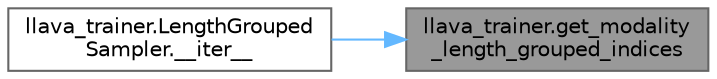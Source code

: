 digraph "llava_trainer.get_modality_length_grouped_indices"
{
 // LATEX_PDF_SIZE
  bgcolor="transparent";
  edge [fontname=Helvetica,fontsize=10,labelfontname=Helvetica,labelfontsize=10];
  node [fontname=Helvetica,fontsize=10,shape=box,height=0.2,width=0.4];
  rankdir="RL";
  Node1 [id="Node000001",label="llava_trainer.get_modality\l_length_grouped_indices",height=0.2,width=0.4,color="gray40", fillcolor="grey60", style="filled", fontcolor="black",tooltip=" "];
  Node1 -> Node2 [id="edge1_Node000001_Node000002",dir="back",color="steelblue1",style="solid",tooltip=" "];
  Node2 [id="Node000002",label="llava_trainer.LengthGrouped\lSampler.__iter__",height=0.2,width=0.4,color="grey40", fillcolor="white", style="filled",URL="$classllava__trainer_1_1_length_grouped_sampler.html#a2560a545056bf116399e5406508e580b",tooltip=" "];
}

